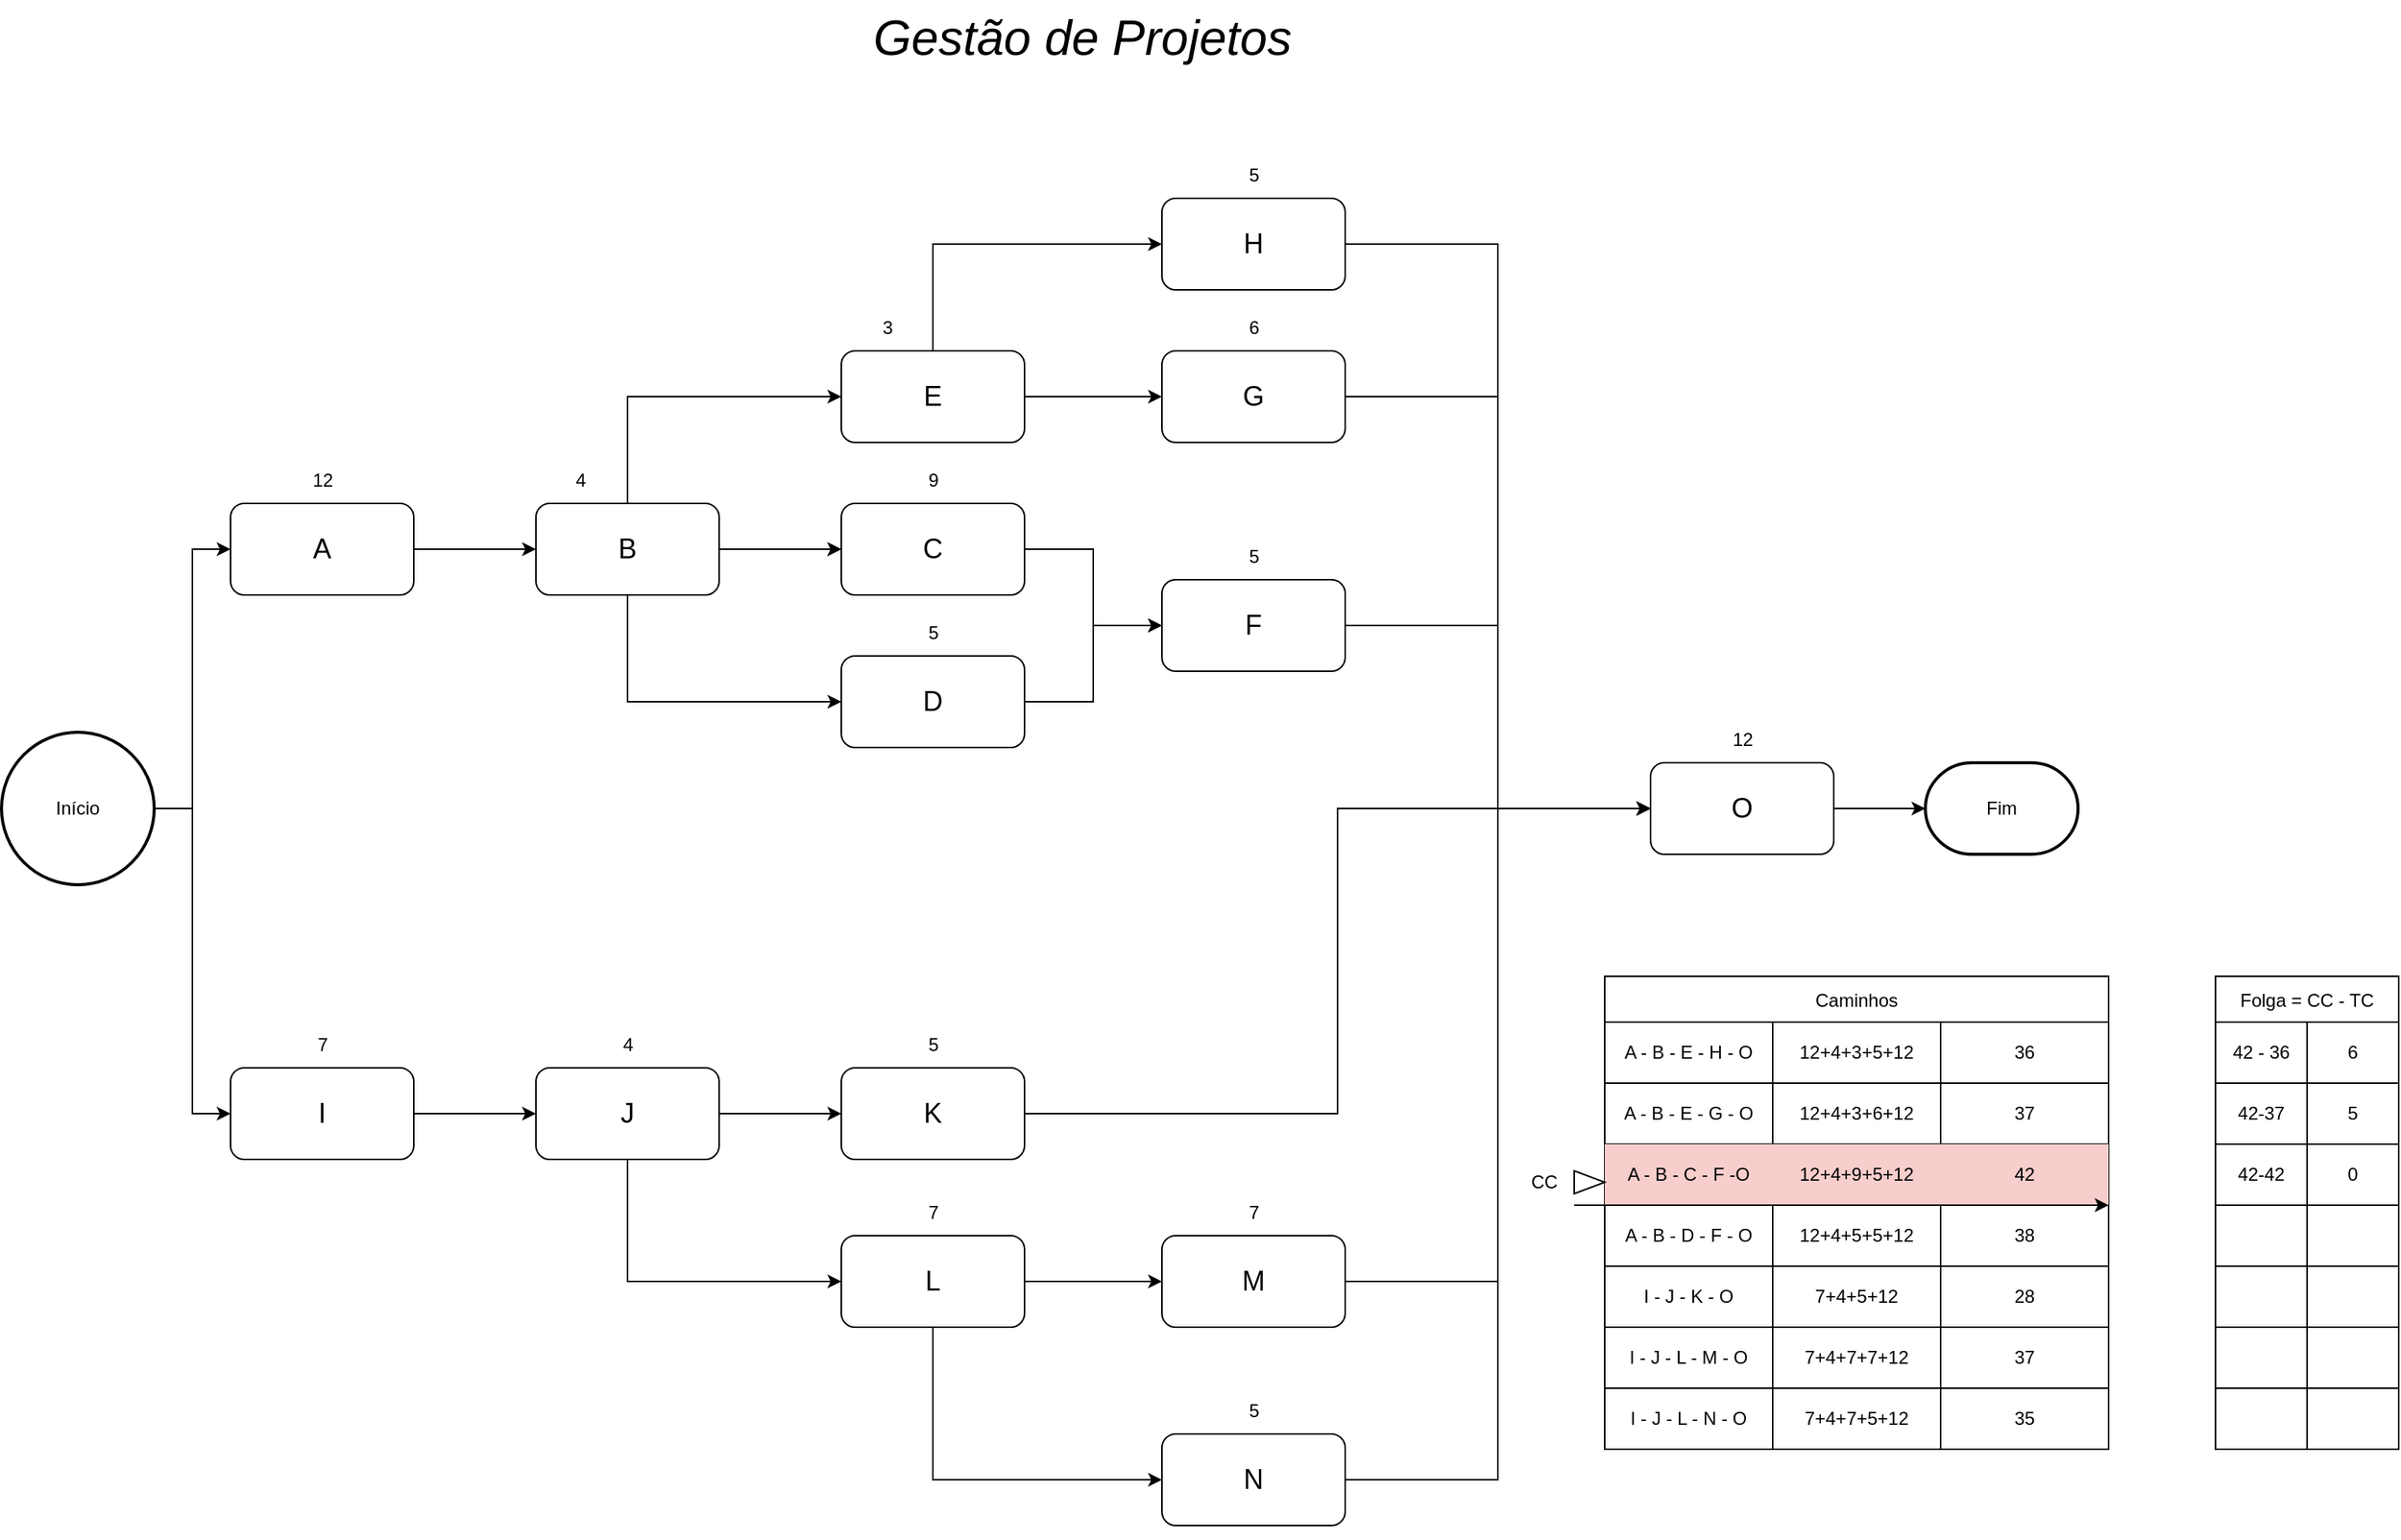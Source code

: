 <mxfile version="26.0.16">
  <diagram name="Página-1" id="0roOkrqSgenMZHxSDU-n">
    <mxGraphModel dx="1489" dy="1976" grid="1" gridSize="10" guides="1" tooltips="1" connect="1" arrows="1" fold="1" page="1" pageScale="1" pageWidth="827" pageHeight="1169" math="0" shadow="0">
      <root>
        <mxCell id="0" />
        <mxCell id="1" parent="0" />
        <mxCell id="WzQMr4qSlncRj3BHudcg-3" style="edgeStyle=orthogonalEdgeStyle;rounded=0;orthogonalLoop=1;jettySize=auto;html=1;exitX=1;exitY=0.5;exitDx=0;exitDy=0;exitPerimeter=0;entryX=0;entryY=0.5;entryDx=0;entryDy=0;" edge="1" parent="1" source="lWj-EIrfLnZZSR6V_0Eu-1" target="WzQMr4qSlncRj3BHudcg-1">
          <mxGeometry relative="1" as="geometry" />
        </mxCell>
        <mxCell id="WzQMr4qSlncRj3BHudcg-5" style="edgeStyle=orthogonalEdgeStyle;rounded=0;orthogonalLoop=1;jettySize=auto;html=1;exitX=1;exitY=0.5;exitDx=0;exitDy=0;exitPerimeter=0;entryX=0;entryY=0.5;entryDx=0;entryDy=0;" edge="1" parent="1" source="lWj-EIrfLnZZSR6V_0Eu-1" target="WzQMr4qSlncRj3BHudcg-4">
          <mxGeometry relative="1" as="geometry" />
        </mxCell>
        <mxCell id="lWj-EIrfLnZZSR6V_0Eu-1" value="Início" style="strokeWidth=2;html=1;shape=mxgraph.flowchart.start_2;whiteSpace=wrap;" parent="1" vertex="1">
          <mxGeometry x="20" y="280" width="100" height="100" as="geometry" />
        </mxCell>
        <mxCell id="lWj-EIrfLnZZSR6V_0Eu-2" value="Fim" style="strokeWidth=2;html=1;shape=mxgraph.flowchart.terminator;whiteSpace=wrap;" parent="1" vertex="1">
          <mxGeometry x="1280" y="300" width="100" height="60" as="geometry" />
        </mxCell>
        <mxCell id="lWj-EIrfLnZZSR6V_0Eu-3" value="Gestão de Projetos" style="text;strokeColor=none;fillColor=none;align=left;verticalAlign=middle;spacingLeft=4;spacingRight=4;overflow=hidden;points=[[0,0.5],[1,0.5]];portConstraint=eastwest;rotatable=0;whiteSpace=wrap;html=1;perimeterSpacing=0;fontSize=32;fontStyle=2" parent="1" vertex="1">
          <mxGeometry x="585" y="-200" width="310" height="50" as="geometry" />
        </mxCell>
        <mxCell id="WzQMr4qSlncRj3BHudcg-9" value="" style="edgeStyle=orthogonalEdgeStyle;rounded=0;orthogonalLoop=1;jettySize=auto;html=1;" edge="1" parent="1" source="WzQMr4qSlncRj3BHudcg-1" target="WzQMr4qSlncRj3BHudcg-8">
          <mxGeometry relative="1" as="geometry" />
        </mxCell>
        <mxCell id="WzQMr4qSlncRj3BHudcg-1" value="&lt;font style=&quot;font-size: 18px;&quot;&gt;A&lt;/font&gt;" style="rounded=1;whiteSpace=wrap;html=1;" vertex="1" parent="1">
          <mxGeometry x="170" y="130" width="120" height="60" as="geometry" />
        </mxCell>
        <mxCell id="WzQMr4qSlncRj3BHudcg-2" value="12" style="text;html=1;align=center;verticalAlign=middle;resizable=0;points=[];autosize=1;strokeColor=none;fillColor=none;" vertex="1" parent="1">
          <mxGeometry x="210" y="100" width="40" height="30" as="geometry" />
        </mxCell>
        <mxCell id="WzQMr4qSlncRj3BHudcg-34" value="" style="edgeStyle=orthogonalEdgeStyle;rounded=0;orthogonalLoop=1;jettySize=auto;html=1;" edge="1" parent="1" source="WzQMr4qSlncRj3BHudcg-4" target="WzQMr4qSlncRj3BHudcg-33">
          <mxGeometry relative="1" as="geometry" />
        </mxCell>
        <mxCell id="WzQMr4qSlncRj3BHudcg-4" value="&lt;font style=&quot;font-size: 18px;&quot;&gt;I&lt;/font&gt;" style="rounded=1;whiteSpace=wrap;html=1;" vertex="1" parent="1">
          <mxGeometry x="170" y="500" width="120" height="60" as="geometry" />
        </mxCell>
        <mxCell id="WzQMr4qSlncRj3BHudcg-6" value="7" style="text;html=1;align=center;verticalAlign=middle;resizable=0;points=[];autosize=1;strokeColor=none;fillColor=none;" vertex="1" parent="1">
          <mxGeometry x="215" y="470" width="30" height="30" as="geometry" />
        </mxCell>
        <mxCell id="WzQMr4qSlncRj3BHudcg-12" value="" style="edgeStyle=orthogonalEdgeStyle;rounded=0;orthogonalLoop=1;jettySize=auto;html=1;" edge="1" parent="1" source="WzQMr4qSlncRj3BHudcg-8" target="WzQMr4qSlncRj3BHudcg-11">
          <mxGeometry relative="1" as="geometry" />
        </mxCell>
        <mxCell id="WzQMr4qSlncRj3BHudcg-17" style="edgeStyle=orthogonalEdgeStyle;rounded=0;orthogonalLoop=1;jettySize=auto;html=1;exitX=0.5;exitY=1;exitDx=0;exitDy=0;entryX=0;entryY=0.5;entryDx=0;entryDy=0;" edge="1" parent="1" source="WzQMr4qSlncRj3BHudcg-8" target="WzQMr4qSlncRj3BHudcg-14">
          <mxGeometry relative="1" as="geometry" />
        </mxCell>
        <mxCell id="WzQMr4qSlncRj3BHudcg-21" value="" style="edgeStyle=orthogonalEdgeStyle;rounded=0;orthogonalLoop=1;jettySize=auto;html=1;entryX=0;entryY=0.5;entryDx=0;entryDy=0;exitX=0.5;exitY=0;exitDx=0;exitDy=0;" edge="1" parent="1" source="WzQMr4qSlncRj3BHudcg-8" target="WzQMr4qSlncRj3BHudcg-20">
          <mxGeometry relative="1" as="geometry" />
        </mxCell>
        <mxCell id="WzQMr4qSlncRj3BHudcg-8" value="&lt;font style=&quot;font-size: 18px;&quot;&gt;B&lt;/font&gt;" style="rounded=1;whiteSpace=wrap;html=1;" vertex="1" parent="1">
          <mxGeometry x="370" y="130" width="120" height="60" as="geometry" />
        </mxCell>
        <mxCell id="WzQMr4qSlncRj3BHudcg-10" value="4" style="text;html=1;align=center;verticalAlign=middle;resizable=0;points=[];autosize=1;strokeColor=none;fillColor=none;" vertex="1" parent="1">
          <mxGeometry x="384" y="100" width="30" height="30" as="geometry" />
        </mxCell>
        <mxCell id="WzQMr4qSlncRj3BHudcg-13" value="9" style="text;html=1;align=center;verticalAlign=middle;resizable=0;points=[];autosize=1;strokeColor=none;fillColor=none;" vertex="1" parent="1">
          <mxGeometry x="615" y="100" width="30" height="30" as="geometry" />
        </mxCell>
        <mxCell id="WzQMr4qSlncRj3BHudcg-24" value="" style="edgeStyle=orthogonalEdgeStyle;rounded=0;orthogonalLoop=1;jettySize=auto;html=1;" edge="1" parent="1" source="WzQMr4qSlncRj3BHudcg-14" target="WzQMr4qSlncRj3BHudcg-23">
          <mxGeometry relative="1" as="geometry" />
        </mxCell>
        <mxCell id="WzQMr4qSlncRj3BHudcg-14" value="&lt;font style=&quot;font-size: 18px;&quot;&gt;D&lt;/font&gt;" style="rounded=1;whiteSpace=wrap;html=1;" vertex="1" parent="1">
          <mxGeometry x="570" y="230" width="120" height="60" as="geometry" />
        </mxCell>
        <mxCell id="WzQMr4qSlncRj3BHudcg-16" value="" style="edgeStyle=orthogonalEdgeStyle;rounded=0;orthogonalLoop=1;jettySize=auto;html=1;" edge="1" parent="1" source="WzQMr4qSlncRj3BHudcg-8" target="WzQMr4qSlncRj3BHudcg-11">
          <mxGeometry relative="1" as="geometry">
            <mxPoint x="490" y="160" as="sourcePoint" />
            <mxPoint x="630" y="270" as="targetPoint" />
          </mxGeometry>
        </mxCell>
        <mxCell id="WzQMr4qSlncRj3BHudcg-25" style="edgeStyle=orthogonalEdgeStyle;rounded=0;orthogonalLoop=1;jettySize=auto;html=1;exitX=1;exitY=0.5;exitDx=0;exitDy=0;" edge="1" parent="1" source="WzQMr4qSlncRj3BHudcg-11" target="WzQMr4qSlncRj3BHudcg-23">
          <mxGeometry relative="1" as="geometry" />
        </mxCell>
        <mxCell id="WzQMr4qSlncRj3BHudcg-11" value="&lt;font style=&quot;font-size: 18px;&quot;&gt;C&lt;/font&gt;" style="rounded=1;whiteSpace=wrap;html=1;" vertex="1" parent="1">
          <mxGeometry x="570" y="130" width="120" height="60" as="geometry" />
        </mxCell>
        <mxCell id="WzQMr4qSlncRj3BHudcg-18" value="5" style="text;html=1;align=center;verticalAlign=middle;resizable=0;points=[];autosize=1;strokeColor=none;fillColor=none;" vertex="1" parent="1">
          <mxGeometry x="615" y="200" width="30" height="30" as="geometry" />
        </mxCell>
        <mxCell id="WzQMr4qSlncRj3BHudcg-28" value="" style="edgeStyle=orthogonalEdgeStyle;rounded=0;orthogonalLoop=1;jettySize=auto;html=1;" edge="1" parent="1" source="WzQMr4qSlncRj3BHudcg-20" target="WzQMr4qSlncRj3BHudcg-27">
          <mxGeometry relative="1" as="geometry" />
        </mxCell>
        <mxCell id="WzQMr4qSlncRj3BHudcg-30" value="" style="edgeStyle=orthogonalEdgeStyle;rounded=0;orthogonalLoop=1;jettySize=auto;html=1;exitX=0.5;exitY=0;exitDx=0;exitDy=0;entryX=0;entryY=0.5;entryDx=0;entryDy=0;" edge="1" parent="1" source="WzQMr4qSlncRj3BHudcg-20" target="WzQMr4qSlncRj3BHudcg-29">
          <mxGeometry relative="1" as="geometry" />
        </mxCell>
        <mxCell id="WzQMr4qSlncRj3BHudcg-20" value="&lt;font style=&quot;font-size: 18px;&quot;&gt;E&lt;/font&gt;" style="rounded=1;whiteSpace=wrap;html=1;" vertex="1" parent="1">
          <mxGeometry x="570" y="30" width="120" height="60" as="geometry" />
        </mxCell>
        <mxCell id="WzQMr4qSlncRj3BHudcg-22" value="3" style="text;html=1;align=center;verticalAlign=middle;resizable=0;points=[];autosize=1;strokeColor=none;fillColor=none;" vertex="1" parent="1">
          <mxGeometry x="585" width="30" height="30" as="geometry" />
        </mxCell>
        <mxCell id="WzQMr4qSlncRj3BHudcg-52" style="edgeStyle=orthogonalEdgeStyle;rounded=0;orthogonalLoop=1;jettySize=auto;html=1;exitX=1;exitY=0.5;exitDx=0;exitDy=0;entryX=0;entryY=0.5;entryDx=0;entryDy=0;" edge="1" parent="1" source="WzQMr4qSlncRj3BHudcg-23" target="WzQMr4qSlncRj3BHudcg-48">
          <mxGeometry relative="1" as="geometry" />
        </mxCell>
        <mxCell id="WzQMr4qSlncRj3BHudcg-23" value="&lt;font style=&quot;font-size: 18px;&quot;&gt;F&lt;/font&gt;" style="rounded=1;whiteSpace=wrap;html=1;" vertex="1" parent="1">
          <mxGeometry x="780" y="180" width="120" height="60" as="geometry" />
        </mxCell>
        <mxCell id="WzQMr4qSlncRj3BHudcg-26" value="5" style="text;html=1;align=center;verticalAlign=middle;resizable=0;points=[];autosize=1;strokeColor=none;fillColor=none;" vertex="1" parent="1">
          <mxGeometry x="825" y="150" width="30" height="30" as="geometry" />
        </mxCell>
        <mxCell id="WzQMr4qSlncRj3BHudcg-54" style="edgeStyle=orthogonalEdgeStyle;rounded=0;orthogonalLoop=1;jettySize=auto;html=1;exitX=1;exitY=0.5;exitDx=0;exitDy=0;entryX=0;entryY=0.5;entryDx=0;entryDy=0;" edge="1" parent="1" source="WzQMr4qSlncRj3BHudcg-27" target="WzQMr4qSlncRj3BHudcg-48">
          <mxGeometry relative="1" as="geometry" />
        </mxCell>
        <mxCell id="WzQMr4qSlncRj3BHudcg-27" value="&lt;font style=&quot;font-size: 18px;&quot;&gt;G&lt;/font&gt;" style="rounded=1;whiteSpace=wrap;html=1;" vertex="1" parent="1">
          <mxGeometry x="780" y="30" width="120" height="60" as="geometry" />
        </mxCell>
        <mxCell id="WzQMr4qSlncRj3BHudcg-55" style="edgeStyle=orthogonalEdgeStyle;rounded=0;orthogonalLoop=1;jettySize=auto;html=1;exitX=1;exitY=0.5;exitDx=0;exitDy=0;entryX=0;entryY=0.5;entryDx=0;entryDy=0;" edge="1" parent="1" source="WzQMr4qSlncRj3BHudcg-29" target="WzQMr4qSlncRj3BHudcg-48">
          <mxGeometry relative="1" as="geometry">
            <mxPoint x="1150" y="300" as="targetPoint" />
          </mxGeometry>
        </mxCell>
        <mxCell id="WzQMr4qSlncRj3BHudcg-29" value="&lt;font style=&quot;font-size: 18px;&quot;&gt;H&lt;/font&gt;" style="rounded=1;whiteSpace=wrap;html=1;" vertex="1" parent="1">
          <mxGeometry x="780" y="-70" width="120" height="60" as="geometry" />
        </mxCell>
        <mxCell id="WzQMr4qSlncRj3BHudcg-31" value="5" style="text;html=1;align=center;verticalAlign=middle;resizable=0;points=[];autosize=1;strokeColor=none;fillColor=none;" vertex="1" parent="1">
          <mxGeometry x="825" y="-100" width="30" height="30" as="geometry" />
        </mxCell>
        <mxCell id="WzQMr4qSlncRj3BHudcg-32" value="6" style="text;html=1;align=center;verticalAlign=middle;resizable=0;points=[];autosize=1;strokeColor=none;fillColor=none;" vertex="1" parent="1">
          <mxGeometry x="825" width="30" height="30" as="geometry" />
        </mxCell>
        <mxCell id="WzQMr4qSlncRj3BHudcg-37" value="" style="edgeStyle=orthogonalEdgeStyle;rounded=0;orthogonalLoop=1;jettySize=auto;html=1;" edge="1" parent="1" source="WzQMr4qSlncRj3BHudcg-33" target="WzQMr4qSlncRj3BHudcg-36">
          <mxGeometry relative="1" as="geometry" />
        </mxCell>
        <mxCell id="WzQMr4qSlncRj3BHudcg-40" value="" style="edgeStyle=orthogonalEdgeStyle;rounded=0;orthogonalLoop=1;jettySize=auto;html=1;exitX=0.5;exitY=1;exitDx=0;exitDy=0;entryX=0;entryY=0.5;entryDx=0;entryDy=0;" edge="1" parent="1" source="WzQMr4qSlncRj3BHudcg-33" target="WzQMr4qSlncRj3BHudcg-39">
          <mxGeometry relative="1" as="geometry" />
        </mxCell>
        <mxCell id="WzQMr4qSlncRj3BHudcg-33" value="&lt;font style=&quot;font-size: 18px;&quot;&gt;J&lt;/font&gt;" style="rounded=1;whiteSpace=wrap;html=1;" vertex="1" parent="1">
          <mxGeometry x="370" y="500" width="120" height="60" as="geometry" />
        </mxCell>
        <mxCell id="WzQMr4qSlncRj3BHudcg-35" value="4" style="text;html=1;align=center;verticalAlign=middle;resizable=0;points=[];autosize=1;strokeColor=none;fillColor=none;" vertex="1" parent="1">
          <mxGeometry x="415" y="470" width="30" height="30" as="geometry" />
        </mxCell>
        <mxCell id="WzQMr4qSlncRj3BHudcg-53" style="edgeStyle=orthogonalEdgeStyle;rounded=0;orthogonalLoop=1;jettySize=auto;html=1;exitX=1;exitY=0.5;exitDx=0;exitDy=0;entryX=0;entryY=0.5;entryDx=0;entryDy=0;" edge="1" parent="1" source="WzQMr4qSlncRj3BHudcg-36" target="WzQMr4qSlncRj3BHudcg-48">
          <mxGeometry relative="1" as="geometry" />
        </mxCell>
        <mxCell id="WzQMr4qSlncRj3BHudcg-36" value="&lt;font style=&quot;font-size: 18px;&quot;&gt;K&lt;/font&gt;" style="rounded=1;whiteSpace=wrap;html=1;" vertex="1" parent="1">
          <mxGeometry x="570" y="500" width="120" height="60" as="geometry" />
        </mxCell>
        <mxCell id="WzQMr4qSlncRj3BHudcg-38" value="5" style="text;html=1;align=center;verticalAlign=middle;resizable=0;points=[];autosize=1;strokeColor=none;fillColor=none;" vertex="1" parent="1">
          <mxGeometry x="615" y="470" width="30" height="30" as="geometry" />
        </mxCell>
        <mxCell id="WzQMr4qSlncRj3BHudcg-43" value="" style="edgeStyle=orthogonalEdgeStyle;rounded=0;orthogonalLoop=1;jettySize=auto;html=1;" edge="1" parent="1" source="WzQMr4qSlncRj3BHudcg-39" target="WzQMr4qSlncRj3BHudcg-42">
          <mxGeometry relative="1" as="geometry" />
        </mxCell>
        <mxCell id="WzQMr4qSlncRj3BHudcg-46" value="" style="edgeStyle=orthogonalEdgeStyle;rounded=0;orthogonalLoop=1;jettySize=auto;html=1;entryX=0;entryY=0.5;entryDx=0;entryDy=0;exitX=0.5;exitY=1;exitDx=0;exitDy=0;" edge="1" parent="1" source="WzQMr4qSlncRj3BHudcg-39" target="WzQMr4qSlncRj3BHudcg-45">
          <mxGeometry relative="1" as="geometry" />
        </mxCell>
        <mxCell id="WzQMr4qSlncRj3BHudcg-39" value="&lt;font style=&quot;font-size: 18px;&quot;&gt;L&lt;/font&gt;" style="rounded=1;whiteSpace=wrap;html=1;" vertex="1" parent="1">
          <mxGeometry x="570" y="610" width="120" height="60" as="geometry" />
        </mxCell>
        <mxCell id="WzQMr4qSlncRj3BHudcg-41" value="7" style="text;html=1;align=center;verticalAlign=middle;resizable=0;points=[];autosize=1;strokeColor=none;fillColor=none;" vertex="1" parent="1">
          <mxGeometry x="615" y="580" width="30" height="30" as="geometry" />
        </mxCell>
        <mxCell id="WzQMr4qSlncRj3BHudcg-49" value="" style="edgeStyle=orthogonalEdgeStyle;rounded=0;orthogonalLoop=1;jettySize=auto;html=1;entryX=0;entryY=0.5;entryDx=0;entryDy=0;" edge="1" parent="1" source="WzQMr4qSlncRj3BHudcg-42" target="WzQMr4qSlncRj3BHudcg-48">
          <mxGeometry relative="1" as="geometry" />
        </mxCell>
        <mxCell id="WzQMr4qSlncRj3BHudcg-42" value="&lt;font style=&quot;font-size: 18px;&quot;&gt;M&lt;/font&gt;" style="rounded=1;whiteSpace=wrap;html=1;" vertex="1" parent="1">
          <mxGeometry x="780" y="610" width="120" height="60" as="geometry" />
        </mxCell>
        <mxCell id="WzQMr4qSlncRj3BHudcg-44" value="7" style="text;html=1;align=center;verticalAlign=middle;resizable=0;points=[];autosize=1;strokeColor=none;fillColor=none;" vertex="1" parent="1">
          <mxGeometry x="825" y="580" width="30" height="30" as="geometry" />
        </mxCell>
        <mxCell id="WzQMr4qSlncRj3BHudcg-51" style="edgeStyle=orthogonalEdgeStyle;rounded=0;orthogonalLoop=1;jettySize=auto;html=1;exitX=1;exitY=0.5;exitDx=0;exitDy=0;entryX=0;entryY=0.5;entryDx=0;entryDy=0;" edge="1" parent="1" source="WzQMr4qSlncRj3BHudcg-45" target="WzQMr4qSlncRj3BHudcg-48">
          <mxGeometry relative="1" as="geometry" />
        </mxCell>
        <mxCell id="WzQMr4qSlncRj3BHudcg-45" value="&lt;font style=&quot;font-size: 18px;&quot;&gt;N&lt;/font&gt;" style="rounded=1;whiteSpace=wrap;html=1;" vertex="1" parent="1">
          <mxGeometry x="780" y="740" width="120" height="60" as="geometry" />
        </mxCell>
        <mxCell id="WzQMr4qSlncRj3BHudcg-47" value="5" style="text;html=1;align=center;verticalAlign=middle;resizable=0;points=[];autosize=1;strokeColor=none;fillColor=none;" vertex="1" parent="1">
          <mxGeometry x="825" y="710" width="30" height="30" as="geometry" />
        </mxCell>
        <mxCell id="WzQMr4qSlncRj3BHudcg-48" value="&lt;font style=&quot;font-size: 18px;&quot;&gt;O&lt;/font&gt;" style="rounded=1;whiteSpace=wrap;html=1;" vertex="1" parent="1">
          <mxGeometry x="1100" y="300" width="120" height="60" as="geometry" />
        </mxCell>
        <mxCell id="WzQMr4qSlncRj3BHudcg-50" style="edgeStyle=orthogonalEdgeStyle;rounded=0;orthogonalLoop=1;jettySize=auto;html=1;exitX=1;exitY=0.5;exitDx=0;exitDy=0;entryX=0;entryY=0.5;entryDx=0;entryDy=0;entryPerimeter=0;" edge="1" parent="1" source="WzQMr4qSlncRj3BHudcg-48" target="lWj-EIrfLnZZSR6V_0Eu-2">
          <mxGeometry relative="1" as="geometry" />
        </mxCell>
        <mxCell id="WzQMr4qSlncRj3BHudcg-56" value="12" style="text;html=1;align=center;verticalAlign=middle;resizable=0;points=[];autosize=1;strokeColor=none;fillColor=none;" vertex="1" parent="1">
          <mxGeometry x="1140" y="270" width="40" height="30" as="geometry" />
        </mxCell>
        <mxCell id="WzQMr4qSlncRj3BHudcg-57" style="edgeStyle=orthogonalEdgeStyle;rounded=0;orthogonalLoop=1;jettySize=auto;html=1;exitX=0.5;exitY=1;exitDx=0;exitDy=0;" edge="1" parent="1" source="WzQMr4qSlncRj3BHudcg-45" target="WzQMr4qSlncRj3BHudcg-45">
          <mxGeometry relative="1" as="geometry" />
        </mxCell>
        <mxCell id="WzQMr4qSlncRj3BHudcg-81" value="Caminhos" style="shape=table;startSize=30;container=1;collapsible=0;childLayout=tableLayout;" vertex="1" parent="1">
          <mxGeometry x="1070" y="440" width="330" height="310" as="geometry" />
        </mxCell>
        <mxCell id="WzQMr4qSlncRj3BHudcg-82" value="" style="shape=tableRow;horizontal=0;startSize=0;swimlaneHead=0;swimlaneBody=0;strokeColor=inherit;top=0;left=0;bottom=0;right=0;collapsible=0;dropTarget=0;fillColor=none;points=[[0,0.5],[1,0.5]];portConstraint=eastwest;" vertex="1" parent="WzQMr4qSlncRj3BHudcg-81">
          <mxGeometry y="30" width="330" height="40" as="geometry" />
        </mxCell>
        <mxCell id="WzQMr4qSlncRj3BHudcg-83" value="A - B - E - H - O" style="shape=partialRectangle;html=1;whiteSpace=wrap;connectable=0;strokeColor=inherit;overflow=hidden;fillColor=none;top=0;left=0;bottom=0;right=0;pointerEvents=1;" vertex="1" parent="WzQMr4qSlncRj3BHudcg-82">
          <mxGeometry width="110" height="40" as="geometry">
            <mxRectangle width="110" height="40" as="alternateBounds" />
          </mxGeometry>
        </mxCell>
        <mxCell id="WzQMr4qSlncRj3BHudcg-84" value="12+4+3+5+12" style="shape=partialRectangle;html=1;whiteSpace=wrap;connectable=0;strokeColor=inherit;overflow=hidden;fillColor=none;top=0;left=0;bottom=0;right=0;pointerEvents=1;" vertex="1" parent="WzQMr4qSlncRj3BHudcg-82">
          <mxGeometry x="110" width="110" height="40" as="geometry">
            <mxRectangle width="110" height="40" as="alternateBounds" />
          </mxGeometry>
        </mxCell>
        <mxCell id="WzQMr4qSlncRj3BHudcg-103" value="36" style="shape=partialRectangle;html=1;whiteSpace=wrap;connectable=0;strokeColor=inherit;overflow=hidden;fillColor=none;top=0;left=0;bottom=0;right=0;pointerEvents=1;" vertex="1" parent="WzQMr4qSlncRj3BHudcg-82">
          <mxGeometry x="220" width="110" height="40" as="geometry">
            <mxRectangle width="110" height="40" as="alternateBounds" />
          </mxGeometry>
        </mxCell>
        <mxCell id="WzQMr4qSlncRj3BHudcg-88" value="" style="shape=tableRow;horizontal=0;startSize=0;swimlaneHead=0;swimlaneBody=0;strokeColor=inherit;top=0;left=0;bottom=0;right=0;collapsible=0;dropTarget=0;fillColor=none;points=[[0,0.5],[1,0.5]];portConstraint=eastwest;" vertex="1" parent="WzQMr4qSlncRj3BHudcg-81">
          <mxGeometry y="70" width="330" height="40" as="geometry" />
        </mxCell>
        <mxCell id="WzQMr4qSlncRj3BHudcg-89" value="A - B - E - G - O" style="shape=partialRectangle;html=1;whiteSpace=wrap;connectable=0;strokeColor=inherit;overflow=hidden;fillColor=none;top=0;left=0;bottom=0;right=0;pointerEvents=1;" vertex="1" parent="WzQMr4qSlncRj3BHudcg-88">
          <mxGeometry width="110" height="40" as="geometry">
            <mxRectangle width="110" height="40" as="alternateBounds" />
          </mxGeometry>
        </mxCell>
        <mxCell id="WzQMr4qSlncRj3BHudcg-90" value="12+4+3+6+12" style="shape=partialRectangle;html=1;whiteSpace=wrap;connectable=0;strokeColor=inherit;overflow=hidden;fillColor=none;top=0;left=0;bottom=0;right=0;pointerEvents=1;" vertex="1" parent="WzQMr4qSlncRj3BHudcg-88">
          <mxGeometry x="110" width="110" height="40" as="geometry">
            <mxRectangle width="110" height="40" as="alternateBounds" />
          </mxGeometry>
        </mxCell>
        <mxCell id="WzQMr4qSlncRj3BHudcg-104" value="37" style="shape=partialRectangle;html=1;whiteSpace=wrap;connectable=0;strokeColor=inherit;overflow=hidden;fillColor=none;top=0;left=0;bottom=0;right=0;pointerEvents=1;" vertex="1" parent="WzQMr4qSlncRj3BHudcg-88">
          <mxGeometry x="220" width="110" height="40" as="geometry">
            <mxRectangle width="110" height="40" as="alternateBounds" />
          </mxGeometry>
        </mxCell>
        <mxCell id="WzQMr4qSlncRj3BHudcg-85" value="" style="shape=tableRow;horizontal=0;startSize=0;swimlaneHead=0;swimlaneBody=0;strokeColor=inherit;top=0;left=0;bottom=0;right=0;collapsible=0;dropTarget=0;fillColor=none;points=[[0,0.5],[1,0.5]];portConstraint=eastwest;" vertex="1" parent="WzQMr4qSlncRj3BHudcg-81">
          <mxGeometry y="110" width="330" height="40" as="geometry" />
        </mxCell>
        <mxCell id="WzQMr4qSlncRj3BHudcg-86" value="A - B - C - F -O" style="shape=partialRectangle;html=1;whiteSpace=wrap;connectable=0;strokeColor=#b85450;overflow=hidden;fillColor=#f8cecc;top=0;left=0;bottom=0;right=0;pointerEvents=1;" vertex="1" parent="WzQMr4qSlncRj3BHudcg-85">
          <mxGeometry width="110" height="40" as="geometry">
            <mxRectangle width="110" height="40" as="alternateBounds" />
          </mxGeometry>
        </mxCell>
        <mxCell id="WzQMr4qSlncRj3BHudcg-87" value="12+4+9+5+12" style="shape=partialRectangle;html=1;whiteSpace=wrap;connectable=0;strokeColor=#b85450;overflow=hidden;fillColor=#f8cecc;top=0;left=0;bottom=0;right=0;pointerEvents=1;" vertex="1" parent="WzQMr4qSlncRj3BHudcg-85">
          <mxGeometry x="110" width="110" height="40" as="geometry">
            <mxRectangle width="110" height="40" as="alternateBounds" />
          </mxGeometry>
        </mxCell>
        <mxCell id="WzQMr4qSlncRj3BHudcg-105" value="42" style="shape=partialRectangle;html=1;whiteSpace=wrap;connectable=0;strokeColor=#b85450;overflow=hidden;fillColor=#f8cecc;top=0;left=0;bottom=0;right=0;pointerEvents=1;" vertex="1" parent="WzQMr4qSlncRj3BHudcg-85">
          <mxGeometry x="220" width="110" height="40" as="geometry">
            <mxRectangle width="110" height="40" as="alternateBounds" />
          </mxGeometry>
        </mxCell>
        <mxCell id="WzQMr4qSlncRj3BHudcg-91" value="" style="shape=tableRow;horizontal=0;startSize=0;swimlaneHead=0;swimlaneBody=0;strokeColor=inherit;top=0;left=0;bottom=0;right=0;collapsible=0;dropTarget=0;fillColor=none;points=[[0,0.5],[1,0.5]];portConstraint=eastwest;" vertex="1" parent="WzQMr4qSlncRj3BHudcg-81">
          <mxGeometry y="150" width="330" height="40" as="geometry" />
        </mxCell>
        <mxCell id="WzQMr4qSlncRj3BHudcg-92" value="A - B - D - F - O" style="shape=partialRectangle;html=1;whiteSpace=wrap;connectable=0;strokeColor=inherit;overflow=hidden;fillColor=none;top=0;left=0;bottom=0;right=0;pointerEvents=1;" vertex="1" parent="WzQMr4qSlncRj3BHudcg-91">
          <mxGeometry width="110" height="40" as="geometry">
            <mxRectangle width="110" height="40" as="alternateBounds" />
          </mxGeometry>
        </mxCell>
        <mxCell id="WzQMr4qSlncRj3BHudcg-93" value="12+4+5+5+12" style="shape=partialRectangle;html=1;whiteSpace=wrap;connectable=0;strokeColor=inherit;overflow=hidden;fillColor=none;top=0;left=0;bottom=0;right=0;pointerEvents=1;" vertex="1" parent="WzQMr4qSlncRj3BHudcg-91">
          <mxGeometry x="110" width="110" height="40" as="geometry">
            <mxRectangle width="110" height="40" as="alternateBounds" />
          </mxGeometry>
        </mxCell>
        <mxCell id="WzQMr4qSlncRj3BHudcg-106" value="38" style="shape=partialRectangle;html=1;whiteSpace=wrap;connectable=0;strokeColor=inherit;overflow=hidden;fillColor=none;top=0;left=0;bottom=0;right=0;pointerEvents=1;" vertex="1" parent="WzQMr4qSlncRj3BHudcg-91">
          <mxGeometry x="220" width="110" height="40" as="geometry">
            <mxRectangle width="110" height="40" as="alternateBounds" />
          </mxGeometry>
        </mxCell>
        <mxCell id="WzQMr4qSlncRj3BHudcg-115" value="" style="shape=singleArrow;whiteSpace=wrap;html=1;arrowWidth=0.4;arrowSize=0.4;" vertex="1" parent="WzQMr4qSlncRj3BHudcg-91">
          <mxGeometry x="330" width="NaN" height="40" as="geometry">
            <mxRectangle width="NaN" height="40" as="alternateBounds" />
          </mxGeometry>
        </mxCell>
        <mxCell id="WzQMr4qSlncRj3BHudcg-94" value="" style="shape=tableRow;horizontal=0;startSize=0;swimlaneHead=0;swimlaneBody=0;strokeColor=inherit;top=0;left=0;bottom=0;right=0;collapsible=0;dropTarget=0;fillColor=none;points=[[0,0.5],[1,0.5]];portConstraint=eastwest;" vertex="1" parent="WzQMr4qSlncRj3BHudcg-81">
          <mxGeometry y="190" width="330" height="40" as="geometry" />
        </mxCell>
        <mxCell id="WzQMr4qSlncRj3BHudcg-95" value="I - J - K - O" style="shape=partialRectangle;html=1;whiteSpace=wrap;connectable=0;strokeColor=inherit;overflow=hidden;fillColor=none;top=0;left=0;bottom=0;right=0;pointerEvents=1;" vertex="1" parent="WzQMr4qSlncRj3BHudcg-94">
          <mxGeometry width="110" height="40" as="geometry">
            <mxRectangle width="110" height="40" as="alternateBounds" />
          </mxGeometry>
        </mxCell>
        <mxCell id="WzQMr4qSlncRj3BHudcg-96" value="7+4+5+12" style="shape=partialRectangle;html=1;whiteSpace=wrap;connectable=0;strokeColor=inherit;overflow=hidden;fillColor=none;top=0;left=0;bottom=0;right=0;pointerEvents=1;" vertex="1" parent="WzQMr4qSlncRj3BHudcg-94">
          <mxGeometry x="110" width="110" height="40" as="geometry">
            <mxRectangle width="110" height="40" as="alternateBounds" />
          </mxGeometry>
        </mxCell>
        <mxCell id="WzQMr4qSlncRj3BHudcg-107" value="28" style="shape=partialRectangle;html=1;whiteSpace=wrap;connectable=0;strokeColor=inherit;overflow=hidden;fillColor=none;top=0;left=0;bottom=0;right=0;pointerEvents=1;" vertex="1" parent="WzQMr4qSlncRj3BHudcg-94">
          <mxGeometry x="220" width="110" height="40" as="geometry">
            <mxRectangle width="110" height="40" as="alternateBounds" />
          </mxGeometry>
        </mxCell>
        <mxCell id="WzQMr4qSlncRj3BHudcg-97" value="" style="shape=tableRow;horizontal=0;startSize=0;swimlaneHead=0;swimlaneBody=0;strokeColor=inherit;top=0;left=0;bottom=0;right=0;collapsible=0;dropTarget=0;fillColor=none;points=[[0,0.5],[1,0.5]];portConstraint=eastwest;" vertex="1" parent="WzQMr4qSlncRj3BHudcg-81">
          <mxGeometry y="230" width="330" height="40" as="geometry" />
        </mxCell>
        <mxCell id="WzQMr4qSlncRj3BHudcg-98" value="I - J - L - M - O" style="shape=partialRectangle;html=1;whiteSpace=wrap;connectable=0;strokeColor=inherit;overflow=hidden;fillColor=none;top=0;left=0;bottom=0;right=0;pointerEvents=1;" vertex="1" parent="WzQMr4qSlncRj3BHudcg-97">
          <mxGeometry width="110" height="40" as="geometry">
            <mxRectangle width="110" height="40" as="alternateBounds" />
          </mxGeometry>
        </mxCell>
        <mxCell id="WzQMr4qSlncRj3BHudcg-99" value="7+4+7+7+12" style="shape=partialRectangle;html=1;whiteSpace=wrap;connectable=0;strokeColor=inherit;overflow=hidden;fillColor=none;top=0;left=0;bottom=0;right=0;pointerEvents=1;" vertex="1" parent="WzQMr4qSlncRj3BHudcg-97">
          <mxGeometry x="110" width="110" height="40" as="geometry">
            <mxRectangle width="110" height="40" as="alternateBounds" />
          </mxGeometry>
        </mxCell>
        <mxCell id="WzQMr4qSlncRj3BHudcg-108" value="37" style="shape=partialRectangle;html=1;whiteSpace=wrap;connectable=0;strokeColor=inherit;overflow=hidden;fillColor=none;top=0;left=0;bottom=0;right=0;pointerEvents=1;" vertex="1" parent="WzQMr4qSlncRj3BHudcg-97">
          <mxGeometry x="220" width="110" height="40" as="geometry">
            <mxRectangle width="110" height="40" as="alternateBounds" />
          </mxGeometry>
        </mxCell>
        <mxCell id="WzQMr4qSlncRj3BHudcg-100" value="" style="shape=tableRow;horizontal=0;startSize=0;swimlaneHead=0;swimlaneBody=0;strokeColor=inherit;top=0;left=0;bottom=0;right=0;collapsible=0;dropTarget=0;fillColor=none;points=[[0,0.5],[1,0.5]];portConstraint=eastwest;" vertex="1" parent="WzQMr4qSlncRj3BHudcg-81">
          <mxGeometry y="270" width="330" height="40" as="geometry" />
        </mxCell>
        <mxCell id="WzQMr4qSlncRj3BHudcg-101" value="I - J - L - N - O" style="shape=partialRectangle;html=1;whiteSpace=wrap;connectable=0;strokeColor=inherit;overflow=hidden;fillColor=none;top=0;left=0;bottom=0;right=0;pointerEvents=1;" vertex="1" parent="WzQMr4qSlncRj3BHudcg-100">
          <mxGeometry width="110" height="40" as="geometry">
            <mxRectangle width="110" height="40" as="alternateBounds" />
          </mxGeometry>
        </mxCell>
        <mxCell id="WzQMr4qSlncRj3BHudcg-102" value="7+4+7+5+12" style="shape=partialRectangle;html=1;whiteSpace=wrap;connectable=0;strokeColor=inherit;overflow=hidden;fillColor=none;top=0;left=0;bottom=0;right=0;pointerEvents=1;" vertex="1" parent="WzQMr4qSlncRj3BHudcg-100">
          <mxGeometry x="110" width="110" height="40" as="geometry">
            <mxRectangle width="110" height="40" as="alternateBounds" />
          </mxGeometry>
        </mxCell>
        <mxCell id="WzQMr4qSlncRj3BHudcg-109" value="35" style="shape=partialRectangle;html=1;whiteSpace=wrap;connectable=0;strokeColor=inherit;overflow=hidden;fillColor=none;top=0;left=0;bottom=0;right=0;pointerEvents=1;" vertex="1" parent="WzQMr4qSlncRj3BHudcg-100">
          <mxGeometry x="220" width="110" height="40" as="geometry">
            <mxRectangle width="110" height="40" as="alternateBounds" />
          </mxGeometry>
        </mxCell>
        <mxCell id="WzQMr4qSlncRj3BHudcg-116" value="" style="edgeStyle=orthogonalEdgeStyle;rounded=0;orthogonalLoop=1;jettySize=auto;html=1;" edge="1" parent="1" source="WzQMr4qSlncRj3BHudcg-114" target="WzQMr4qSlncRj3BHudcg-115">
          <mxGeometry relative="1" as="geometry" />
        </mxCell>
        <mxCell id="WzQMr4qSlncRj3BHudcg-114" value="CC" style="text;html=1;align=center;verticalAlign=middle;resizable=0;points=[];autosize=1;strokeColor=none;fillColor=none;" vertex="1" parent="1">
          <mxGeometry x="1010" y="560" width="40" height="30" as="geometry" />
        </mxCell>
        <mxCell id="WzQMr4qSlncRj3BHudcg-117" value="" style="triangle;whiteSpace=wrap;html=1;" vertex="1" parent="1">
          <mxGeometry x="1050" y="567.5" width="20" height="15" as="geometry" />
        </mxCell>
        <mxCell id="WzQMr4qSlncRj3BHudcg-119" value="Folga = CC - TC" style="shape=table;startSize=30;container=1;collapsible=0;childLayout=tableLayout;" vertex="1" parent="1">
          <mxGeometry x="1470" y="440" width="120" height="310" as="geometry" />
        </mxCell>
        <mxCell id="WzQMr4qSlncRj3BHudcg-120" value="" style="shape=tableRow;horizontal=0;startSize=0;swimlaneHead=0;swimlaneBody=0;strokeColor=inherit;top=0;left=0;bottom=0;right=0;collapsible=0;dropTarget=0;fillColor=none;points=[[0,0.5],[1,0.5]];portConstraint=eastwest;" vertex="1" parent="WzQMr4qSlncRj3BHudcg-119">
          <mxGeometry y="30" width="120" height="40" as="geometry" />
        </mxCell>
        <mxCell id="WzQMr4qSlncRj3BHudcg-121" value="42 - 36" style="shape=partialRectangle;html=1;whiteSpace=wrap;connectable=0;strokeColor=inherit;overflow=hidden;fillColor=none;top=0;left=0;bottom=0;right=0;pointerEvents=1;" vertex="1" parent="WzQMr4qSlncRj3BHudcg-120">
          <mxGeometry width="60" height="40" as="geometry">
            <mxRectangle width="60" height="40" as="alternateBounds" />
          </mxGeometry>
        </mxCell>
        <mxCell id="WzQMr4qSlncRj3BHudcg-122" value="6" style="shape=partialRectangle;html=1;whiteSpace=wrap;connectable=0;strokeColor=inherit;overflow=hidden;fillColor=none;top=0;left=0;bottom=0;right=0;pointerEvents=1;" vertex="1" parent="WzQMr4qSlncRj3BHudcg-120">
          <mxGeometry x="60" width="60" height="40" as="geometry">
            <mxRectangle width="60" height="40" as="alternateBounds" />
          </mxGeometry>
        </mxCell>
        <mxCell id="WzQMr4qSlncRj3BHudcg-123" value="" style="shape=tableRow;horizontal=0;startSize=0;swimlaneHead=0;swimlaneBody=0;strokeColor=inherit;top=0;left=0;bottom=0;right=0;collapsible=0;dropTarget=0;fillColor=none;points=[[0,0.5],[1,0.5]];portConstraint=eastwest;" vertex="1" parent="WzQMr4qSlncRj3BHudcg-119">
          <mxGeometry y="70" width="120" height="40" as="geometry" />
        </mxCell>
        <mxCell id="WzQMr4qSlncRj3BHudcg-124" value="42-37" style="shape=partialRectangle;html=1;whiteSpace=wrap;connectable=0;strokeColor=inherit;overflow=hidden;fillColor=none;top=0;left=0;bottom=0;right=0;pointerEvents=1;" vertex="1" parent="WzQMr4qSlncRj3BHudcg-123">
          <mxGeometry width="60" height="40" as="geometry">
            <mxRectangle width="60" height="40" as="alternateBounds" />
          </mxGeometry>
        </mxCell>
        <mxCell id="WzQMr4qSlncRj3BHudcg-125" value="5" style="shape=partialRectangle;html=1;whiteSpace=wrap;connectable=0;strokeColor=inherit;overflow=hidden;fillColor=none;top=0;left=0;bottom=0;right=0;pointerEvents=1;" vertex="1" parent="WzQMr4qSlncRj3BHudcg-123">
          <mxGeometry x="60" width="60" height="40" as="geometry">
            <mxRectangle width="60" height="40" as="alternateBounds" />
          </mxGeometry>
        </mxCell>
        <mxCell id="WzQMr4qSlncRj3BHudcg-126" value="" style="shape=tableRow;horizontal=0;startSize=0;swimlaneHead=0;swimlaneBody=0;strokeColor=inherit;top=0;left=0;bottom=0;right=0;collapsible=0;dropTarget=0;fillColor=none;points=[[0,0.5],[1,0.5]];portConstraint=eastwest;" vertex="1" parent="WzQMr4qSlncRj3BHudcg-119">
          <mxGeometry y="110" width="120" height="40" as="geometry" />
        </mxCell>
        <mxCell id="WzQMr4qSlncRj3BHudcg-127" value="42-42" style="shape=partialRectangle;html=1;whiteSpace=wrap;connectable=0;strokeColor=inherit;overflow=hidden;fillColor=none;top=0;left=0;bottom=0;right=0;pointerEvents=1;" vertex="1" parent="WzQMr4qSlncRj3BHudcg-126">
          <mxGeometry width="60" height="40" as="geometry">
            <mxRectangle width="60" height="40" as="alternateBounds" />
          </mxGeometry>
        </mxCell>
        <mxCell id="WzQMr4qSlncRj3BHudcg-128" value="0" style="shape=partialRectangle;html=1;whiteSpace=wrap;connectable=0;strokeColor=inherit;overflow=hidden;fillColor=none;top=0;left=0;bottom=0;right=0;pointerEvents=1;" vertex="1" parent="WzQMr4qSlncRj3BHudcg-126">
          <mxGeometry x="60" width="60" height="40" as="geometry">
            <mxRectangle width="60" height="40" as="alternateBounds" />
          </mxGeometry>
        </mxCell>
        <mxCell id="WzQMr4qSlncRj3BHudcg-129" value="" style="shape=tableRow;horizontal=0;startSize=0;swimlaneHead=0;swimlaneBody=0;strokeColor=inherit;top=0;left=0;bottom=0;right=0;collapsible=0;dropTarget=0;fillColor=none;points=[[0,0.5],[1,0.5]];portConstraint=eastwest;" vertex="1" parent="WzQMr4qSlncRj3BHudcg-119">
          <mxGeometry y="150" width="120" height="40" as="geometry" />
        </mxCell>
        <mxCell id="WzQMr4qSlncRj3BHudcg-130" value="" style="shape=partialRectangle;html=1;whiteSpace=wrap;connectable=0;strokeColor=inherit;overflow=hidden;fillColor=none;top=0;left=0;bottom=0;right=0;pointerEvents=1;" vertex="1" parent="WzQMr4qSlncRj3BHudcg-129">
          <mxGeometry width="60" height="40" as="geometry">
            <mxRectangle width="60" height="40" as="alternateBounds" />
          </mxGeometry>
        </mxCell>
        <mxCell id="WzQMr4qSlncRj3BHudcg-131" value="" style="shape=partialRectangle;html=1;whiteSpace=wrap;connectable=0;strokeColor=inherit;overflow=hidden;fillColor=none;top=0;left=0;bottom=0;right=0;pointerEvents=1;" vertex="1" parent="WzQMr4qSlncRj3BHudcg-129">
          <mxGeometry x="60" width="60" height="40" as="geometry">
            <mxRectangle width="60" height="40" as="alternateBounds" />
          </mxGeometry>
        </mxCell>
        <mxCell id="WzQMr4qSlncRj3BHudcg-132" value="" style="shape=tableRow;horizontal=0;startSize=0;swimlaneHead=0;swimlaneBody=0;strokeColor=inherit;top=0;left=0;bottom=0;right=0;collapsible=0;dropTarget=0;fillColor=none;points=[[0,0.5],[1,0.5]];portConstraint=eastwest;" vertex="1" parent="WzQMr4qSlncRj3BHudcg-119">
          <mxGeometry y="190" width="120" height="40" as="geometry" />
        </mxCell>
        <mxCell id="WzQMr4qSlncRj3BHudcg-133" value="" style="shape=partialRectangle;html=1;whiteSpace=wrap;connectable=0;strokeColor=inherit;overflow=hidden;fillColor=none;top=0;left=0;bottom=0;right=0;pointerEvents=1;" vertex="1" parent="WzQMr4qSlncRj3BHudcg-132">
          <mxGeometry width="60" height="40" as="geometry">
            <mxRectangle width="60" height="40" as="alternateBounds" />
          </mxGeometry>
        </mxCell>
        <mxCell id="WzQMr4qSlncRj3BHudcg-134" value="" style="shape=partialRectangle;html=1;whiteSpace=wrap;connectable=0;strokeColor=inherit;overflow=hidden;fillColor=none;top=0;left=0;bottom=0;right=0;pointerEvents=1;" vertex="1" parent="WzQMr4qSlncRj3BHudcg-132">
          <mxGeometry x="60" width="60" height="40" as="geometry">
            <mxRectangle width="60" height="40" as="alternateBounds" />
          </mxGeometry>
        </mxCell>
        <mxCell id="WzQMr4qSlncRj3BHudcg-135" value="" style="shape=tableRow;horizontal=0;startSize=0;swimlaneHead=0;swimlaneBody=0;strokeColor=inherit;top=0;left=0;bottom=0;right=0;collapsible=0;dropTarget=0;fillColor=none;points=[[0,0.5],[1,0.5]];portConstraint=eastwest;" vertex="1" parent="WzQMr4qSlncRj3BHudcg-119">
          <mxGeometry y="230" width="120" height="40" as="geometry" />
        </mxCell>
        <mxCell id="WzQMr4qSlncRj3BHudcg-136" value="" style="shape=partialRectangle;html=1;whiteSpace=wrap;connectable=0;strokeColor=inherit;overflow=hidden;fillColor=none;top=0;left=0;bottom=0;right=0;pointerEvents=1;" vertex="1" parent="WzQMr4qSlncRj3BHudcg-135">
          <mxGeometry width="60" height="40" as="geometry">
            <mxRectangle width="60" height="40" as="alternateBounds" />
          </mxGeometry>
        </mxCell>
        <mxCell id="WzQMr4qSlncRj3BHudcg-137" value="" style="shape=partialRectangle;html=1;whiteSpace=wrap;connectable=0;strokeColor=inherit;overflow=hidden;fillColor=none;top=0;left=0;bottom=0;right=0;pointerEvents=1;" vertex="1" parent="WzQMr4qSlncRj3BHudcg-135">
          <mxGeometry x="60" width="60" height="40" as="geometry">
            <mxRectangle width="60" height="40" as="alternateBounds" />
          </mxGeometry>
        </mxCell>
        <mxCell id="WzQMr4qSlncRj3BHudcg-138" value="" style="shape=tableRow;horizontal=0;startSize=0;swimlaneHead=0;swimlaneBody=0;strokeColor=inherit;top=0;left=0;bottom=0;right=0;collapsible=0;dropTarget=0;fillColor=none;points=[[0,0.5],[1,0.5]];portConstraint=eastwest;" vertex="1" parent="WzQMr4qSlncRj3BHudcg-119">
          <mxGeometry y="270" width="120" height="40" as="geometry" />
        </mxCell>
        <mxCell id="WzQMr4qSlncRj3BHudcg-139" value="" style="shape=partialRectangle;html=1;whiteSpace=wrap;connectable=0;strokeColor=inherit;overflow=hidden;fillColor=none;top=0;left=0;bottom=0;right=0;pointerEvents=1;" vertex="1" parent="WzQMr4qSlncRj3BHudcg-138">
          <mxGeometry width="60" height="40" as="geometry">
            <mxRectangle width="60" height="40" as="alternateBounds" />
          </mxGeometry>
        </mxCell>
        <mxCell id="WzQMr4qSlncRj3BHudcg-140" value="" style="shape=partialRectangle;html=1;whiteSpace=wrap;connectable=0;strokeColor=inherit;overflow=hidden;fillColor=none;top=0;left=0;bottom=0;right=0;pointerEvents=1;" vertex="1" parent="WzQMr4qSlncRj3BHudcg-138">
          <mxGeometry x="60" width="60" height="40" as="geometry">
            <mxRectangle width="60" height="40" as="alternateBounds" />
          </mxGeometry>
        </mxCell>
      </root>
    </mxGraphModel>
  </diagram>
</mxfile>
